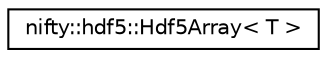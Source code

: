 digraph "Graphical Class Hierarchy"
{
  edge [fontname="Helvetica",fontsize="10",labelfontname="Helvetica",labelfontsize="10"];
  node [fontname="Helvetica",fontsize="10",shape=record];
  rankdir="LR";
  Node1 [label="nifty::hdf5::Hdf5Array\< T \>",height=0.2,width=0.4,color="black", fillcolor="white", style="filled",URL="$classnifty_1_1hdf5_1_1Hdf5Array.html"];
}

